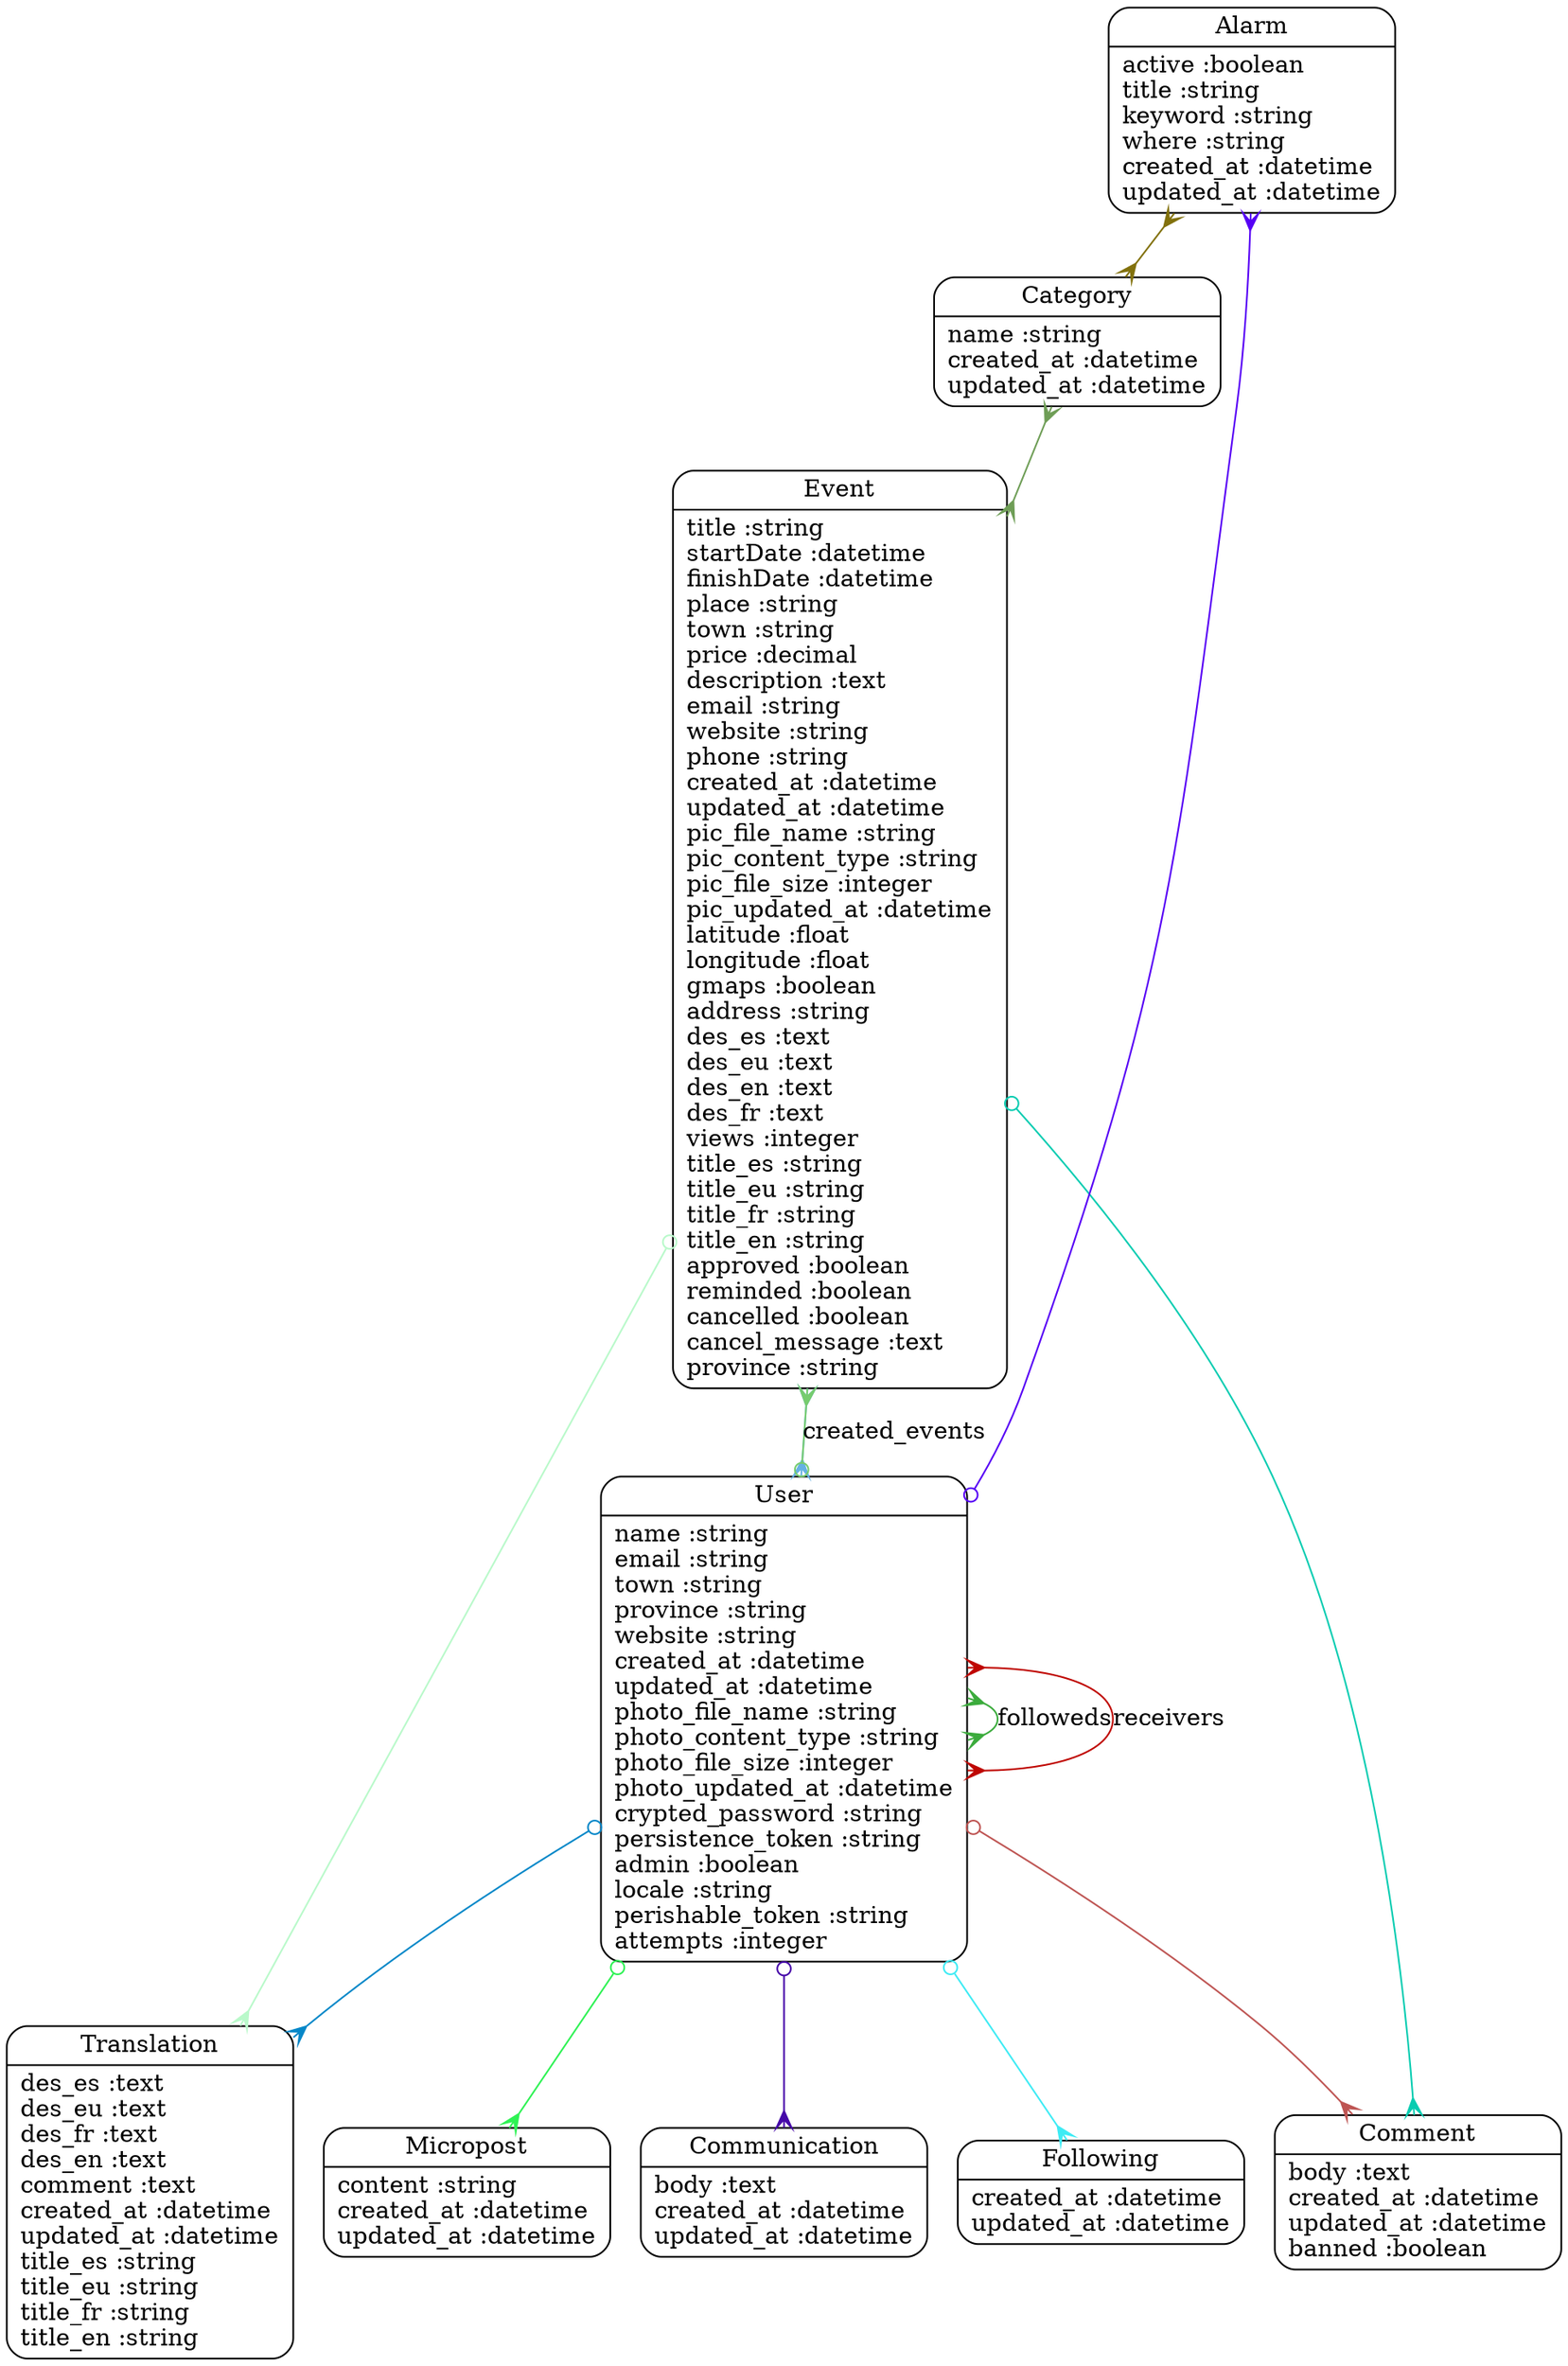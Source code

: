 digraph models_diagram {
	graph[overlap=false, splines=true]
	"Alarm" [shape=Mrecord, label="{Alarm|active :boolean\ltitle :string\lkeyword :string\lwhere :string\lcreated_at :datetime\lupdated_at :datetime\l}"]
	"Category" [shape=Mrecord, label="{Category|name :string\lcreated_at :datetime\lupdated_at :datetime\l}"]
	"Comment" [shape=Mrecord, label="{Comment|body :text\lcreated_at :datetime\lupdated_at :datetime\lbanned :boolean\l}"]
	"Communication" [shape=Mrecord, label="{Communication|body :text\lcreated_at :datetime\lupdated_at :datetime\l}"]
	"Event" [shape=Mrecord, label="{Event|title :string\lstartDate :datetime\lfinishDate :datetime\lplace :string\ltown :string\lprice :decimal\ldescription :text\lemail :string\lwebsite :string\lphone :string\lcreated_at :datetime\lupdated_at :datetime\lpic_file_name :string\lpic_content_type :string\lpic_file_size :integer\lpic_updated_at :datetime\llatitude :float\llongitude :float\lgmaps :boolean\laddress :string\ldes_es :text\ldes_eu :text\ldes_en :text\ldes_fr :text\lviews :integer\ltitle_es :string\ltitle_eu :string\ltitle_fr :string\ltitle_en :string\lapproved :boolean\lreminded :boolean\lcancelled :boolean\lcancel_message :text\lprovince :string\l}"]
	"Following" [shape=Mrecord, label="{Following|created_at :datetime\lupdated_at :datetime\l}"]
	"Micropost" [shape=Mrecord, label="{Micropost|content :string\lcreated_at :datetime\lupdated_at :datetime\l}"]
	"Translation" [shape=Mrecord, label="{Translation|des_es :text\ldes_eu :text\ldes_fr :text\ldes_en :text\lcomment :text\lcreated_at :datetime\lupdated_at :datetime\ltitle_es :string\ltitle_eu :string\ltitle_fr :string\ltitle_en :string\l}"]
	"User" [shape=Mrecord, label="{User|name :string\lemail :string\ltown :string\lprovince :string\lwebsite :string\lcreated_at :datetime\lupdated_at :datetime\lphoto_file_name :string\lphoto_content_type :string\lphoto_file_size :integer\lphoto_updated_at :datetime\lcrypted_password :string\lpersistence_token :string\ladmin :boolean\llocale :string\lperishable_token :string\lattempts :integer\l}"]
	"Alarm" -> "Category" [arrowtail=crow, arrowhead=crow, dir=both color="#82710C"]
	"Category" -> "Event" [arrowtail=crow, arrowhead=crow, dir=both color="#6F9E57"]
	"Event" -> "User" [arrowtail=crow, arrowhead=crow, dir=both color="#65B1E3"]
	"Event" -> "Comment" [arrowtail=odot, arrowhead=crow, dir=both color="#09CCB1"]
	"Event" -> "Translation" [arrowtail=odot, arrowhead=crow, dir=both color="#B9F9CA"]
	"User" -> "Event" [label="created_events", arrowtail=odot, arrowhead=crow, dir=both color="#76CC6E"]
	"User" -> "Comment" [arrowtail=odot, arrowhead=crow, dir=both color="#BE5553"]
	"User" -> "Following" [arrowtail=odot, arrowhead=crow, dir=both color="#3EEBF4"]
	"User" -> "User" [label="followeds", arrowtail=crow, arrowhead=crow, dir=both color="#3BAB3C"]
	"User" -> "Communication" [arrowtail=odot, arrowhead=crow, dir=both color="#4508A8"]
	"User" -> "User" [label="receivers", arrowtail=crow, arrowhead=crow, dir=both color="#BF0702"]
	"User" -> "Translation" [arrowtail=odot, arrowhead=crow, dir=both color="#0587C8"]
	"User" -> "Alarm" [arrowtail=odot, arrowhead=crow, dir=both color="#5601F5"]
	"User" -> "Micropost" [arrowtail=odot, arrowhead=crow, dir=both color="#2EF254"]
}
